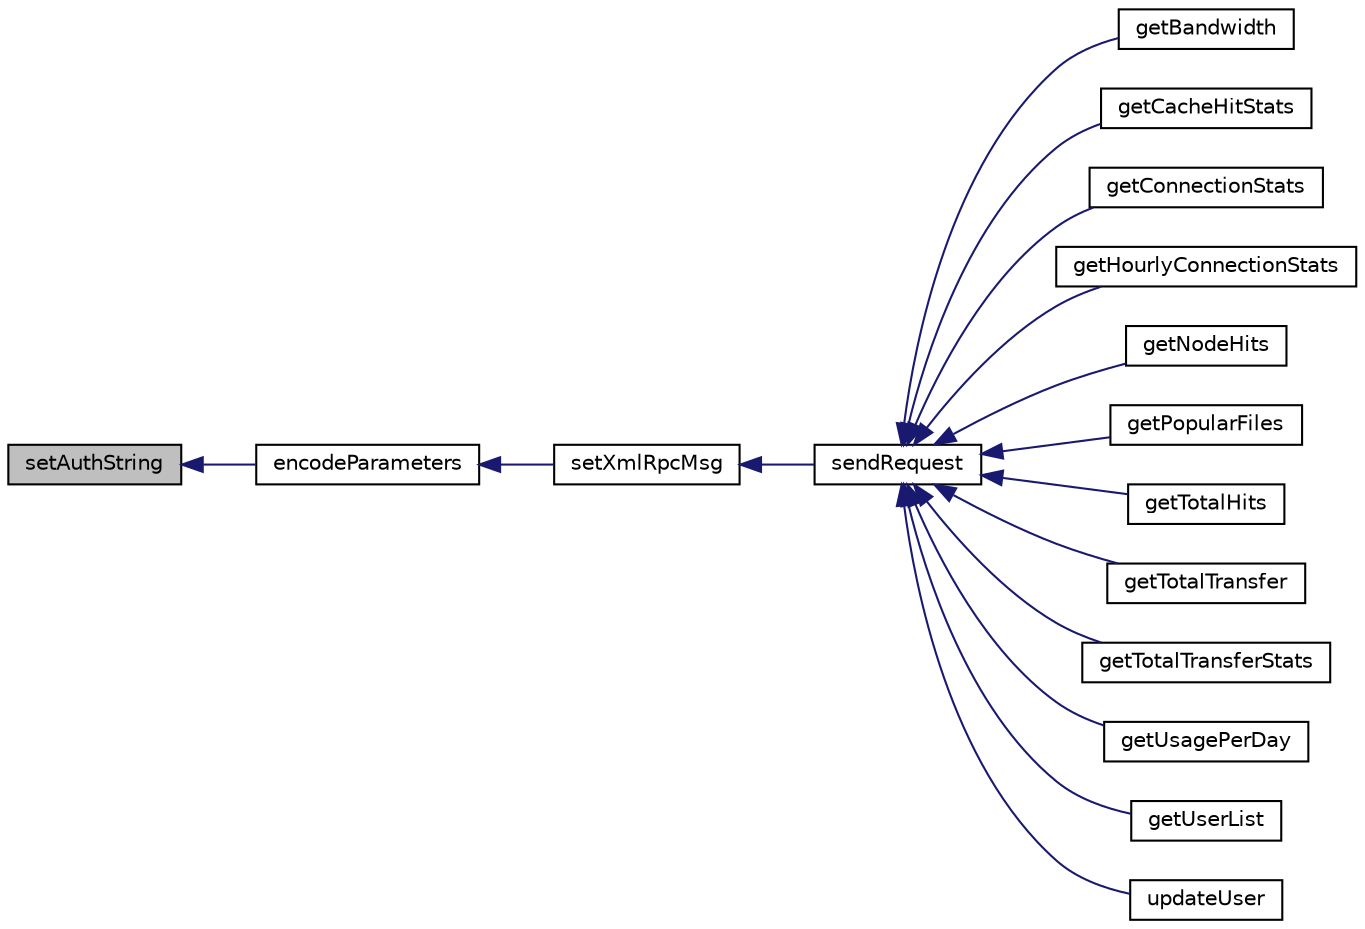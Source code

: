 digraph G
{
  edge [fontname="Helvetica",fontsize="10",labelfontname="Helvetica",labelfontsize="10"];
  node [fontname="Helvetica",fontsize="10",shape=record];
  rankdir=LR;
  Node1 [label="setAuthString",height=0.2,width=0.4,color="black", fillcolor="grey75", style="filled" fontcolor="black"];
  Node1 -> Node2 [dir=back,color="midnightblue",fontsize="10",style="solid"];
  Node2 [label="encodeParameters",height=0.2,width=0.4,color="black", fillcolor="white", style="filled",URL="$class_max_c_d_n.html#ab03d4f2c7f3b6d1e3505f25c33ac4eb4"];
  Node2 -> Node3 [dir=back,color="midnightblue",fontsize="10",style="solid"];
  Node3 [label="setXmlRpcMsg",height=0.2,width=0.4,color="black", fillcolor="white", style="filled",URL="$class_max_c_d_n.html#a8c54c313b1f5bbae025c3c30cf12a1ee"];
  Node3 -> Node4 [dir=back,color="midnightblue",fontsize="10",style="solid"];
  Node4 [label="sendRequest",height=0.2,width=0.4,color="black", fillcolor="white", style="filled",URL="$class_max_c_d_n.html#aa496f1ad190fdbd8682df3dea24abf1a"];
  Node4 -> Node5 [dir=back,color="midnightblue",fontsize="10",style="solid"];
  Node5 [label="getBandwidth",height=0.2,width=0.4,color="black", fillcolor="white", style="filled",URL="$class_max_c_d_n.html#aa7c52da790e6d9e3acceb12d93c90de6"];
  Node4 -> Node6 [dir=back,color="midnightblue",fontsize="10",style="solid"];
  Node6 [label="getCacheHitStats",height=0.2,width=0.4,color="black", fillcolor="white", style="filled",URL="$class_max_c_d_n.html#a2eba6ff5a4ac4d5348b6fc17ad4e90de"];
  Node4 -> Node7 [dir=back,color="midnightblue",fontsize="10",style="solid"];
  Node7 [label="getConnectionStats",height=0.2,width=0.4,color="black", fillcolor="white", style="filled",URL="$class_max_c_d_n.html#a0ccdaad45884b8d37ec214a9fef96f69"];
  Node4 -> Node8 [dir=back,color="midnightblue",fontsize="10",style="solid"];
  Node8 [label="getHourlyConnectionStats",height=0.2,width=0.4,color="black", fillcolor="white", style="filled",URL="$class_max_c_d_n.html#a6a37fba9236e945837fdab2615463fd8"];
  Node4 -> Node9 [dir=back,color="midnightblue",fontsize="10",style="solid"];
  Node9 [label="getNodeHits",height=0.2,width=0.4,color="black", fillcolor="white", style="filled",URL="$class_max_c_d_n.html#a5edac3917b1fc456d9919a2b27954032"];
  Node4 -> Node10 [dir=back,color="midnightblue",fontsize="10",style="solid"];
  Node10 [label="getPopularFiles",height=0.2,width=0.4,color="black", fillcolor="white", style="filled",URL="$class_max_c_d_n.html#ad34a2fa79fb678324ec5d8a98f6f58f4"];
  Node4 -> Node11 [dir=back,color="midnightblue",fontsize="10",style="solid"];
  Node11 [label="getTotalHits",height=0.2,width=0.4,color="black", fillcolor="white", style="filled",URL="$class_max_c_d_n.html#aa14c507a271bdd2536047035549153e7"];
  Node4 -> Node12 [dir=back,color="midnightblue",fontsize="10",style="solid"];
  Node12 [label="getTotalTransfer",height=0.2,width=0.4,color="black", fillcolor="white", style="filled",URL="$class_max_c_d_n.html#a4182fd3c7541817bfed426647cdf24b6"];
  Node4 -> Node13 [dir=back,color="midnightblue",fontsize="10",style="solid"];
  Node13 [label="getTotalTransferStats",height=0.2,width=0.4,color="black", fillcolor="white", style="filled",URL="$class_max_c_d_n.html#a2f721064cd497651f42b949d8cbeae27"];
  Node4 -> Node14 [dir=back,color="midnightblue",fontsize="10",style="solid"];
  Node14 [label="getUsagePerDay",height=0.2,width=0.4,color="black", fillcolor="white", style="filled",URL="$class_max_c_d_n.html#a0f0f34de0a9b9e8aee763a10620b0310"];
  Node4 -> Node15 [dir=back,color="midnightblue",fontsize="10",style="solid"];
  Node15 [label="getUserList",height=0.2,width=0.4,color="black", fillcolor="white", style="filled",URL="$class_max_c_d_n.html#aeb20dee182d29e6d339cab9682b4ff04"];
  Node4 -> Node16 [dir=back,color="midnightblue",fontsize="10",style="solid"];
  Node16 [label="updateUser",height=0.2,width=0.4,color="black", fillcolor="white", style="filled",URL="$class_max_c_d_n.html#a1d86f2ee4963b6bfeb447979f58e8e0e"];
}
